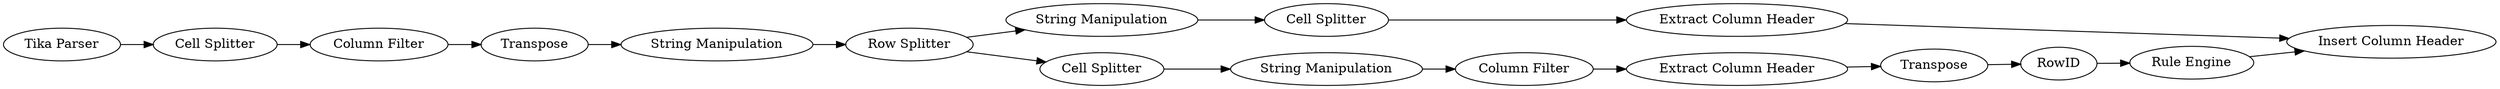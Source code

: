 digraph {
	38 -> 41
	33 -> 34
	37 -> 36
	4 -> 5
	41 -> 43
	9 -> 37
	10 -> 33
	3 -> 4
	35 -> 39
	40 -> 42
	36 -> 38
	43 -> 40
	33 -> 9
	39 -> 42
	34 -> 35
	5 -> 10
	1 -> 3
	5 [label=Transpose]
	43 [label=RowID]
	35 [label="Cell Splitter"]
	1 [label="Tika Parser"]
	34 [label="String Manipulation"]
	42 [label="Insert Column Header"]
	41 [label=Transpose]
	9 [label="Cell Splitter"]
	36 [label="Column Filter"]
	4 [label="Column Filter"]
	37 [label="String Manipulation"]
	40 [label="Rule Engine"]
	39 [label="Extract Column Header"]
	33 [label="Row Splitter"]
	3 [label="Cell Splitter"]
	38 [label="Extract Column Header"]
	10 [label="String Manipulation"]
	rankdir=LR
}
